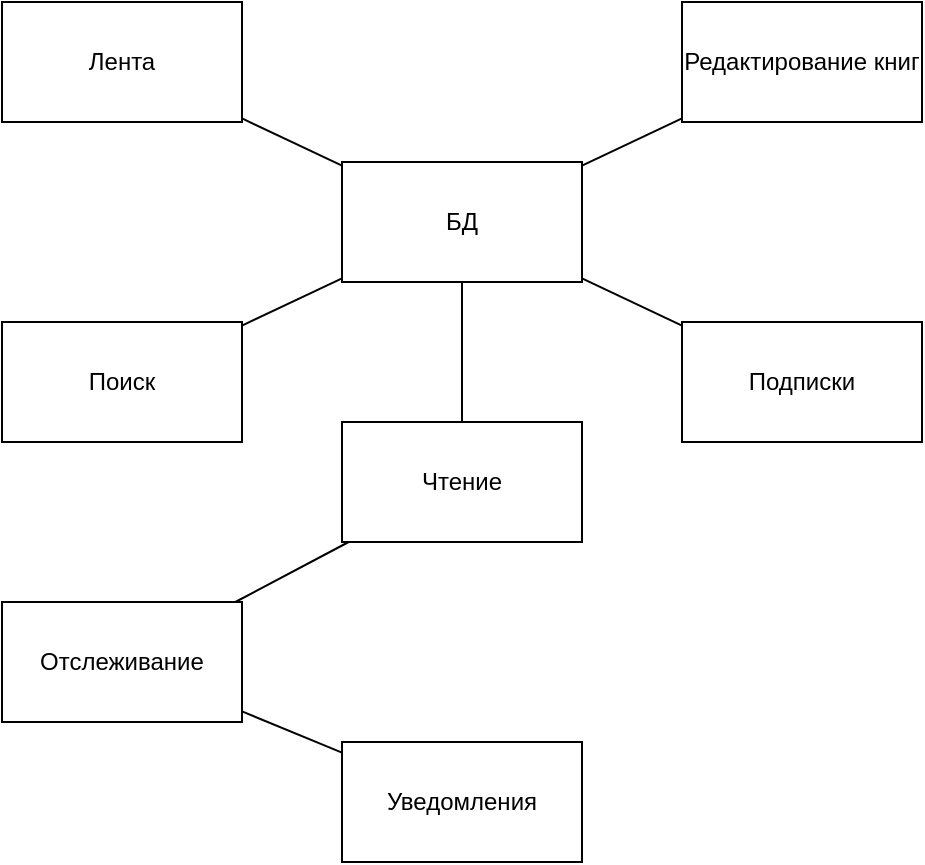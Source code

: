 <mxfile version="24.6.2" type="device" pages="2">
  <diagram name="ОП" id="k_3PFEJi5rezTOD7qqOY">
    <mxGraphModel dx="1434" dy="786" grid="1" gridSize="10" guides="1" tooltips="1" connect="1" arrows="1" fold="1" page="1" pageScale="1" pageWidth="827" pageHeight="1169" math="0" shadow="0">
      <root>
        <mxCell id="0" />
        <mxCell id="1" parent="0" />
        <mxCell id="AKO8N2eYAteGAJjuSYq5-1" value="Редактирование книг" style="rounded=0;whiteSpace=wrap;html=1;" vertex="1" parent="1">
          <mxGeometry x="530" y="190" width="120" height="60" as="geometry" />
        </mxCell>
        <mxCell id="AKO8N2eYAteGAJjuSYq5-2" value="Чтение" style="rounded=0;whiteSpace=wrap;html=1;" vertex="1" parent="1">
          <mxGeometry x="360" y="400" width="120" height="60" as="geometry" />
        </mxCell>
        <mxCell id="AKO8N2eYAteGAJjuSYq5-3" value="Отслеживание" style="rounded=0;whiteSpace=wrap;html=1;" vertex="1" parent="1">
          <mxGeometry x="190" y="490" width="120" height="60" as="geometry" />
        </mxCell>
        <mxCell id="AKO8N2eYAteGAJjuSYq5-4" value="Подписки" style="rounded=0;whiteSpace=wrap;html=1;" vertex="1" parent="1">
          <mxGeometry x="530" y="350" width="120" height="60" as="geometry" />
        </mxCell>
        <mxCell id="AKO8N2eYAteGAJjuSYq5-5" value="Уведомления" style="rounded=0;whiteSpace=wrap;html=1;" vertex="1" parent="1">
          <mxGeometry x="360" y="560" width="120" height="60" as="geometry" />
        </mxCell>
        <mxCell id="AKO8N2eYAteGAJjuSYq5-6" value="Лента" style="rounded=0;whiteSpace=wrap;html=1;" vertex="1" parent="1">
          <mxGeometry x="190" y="190" width="120" height="60" as="geometry" />
        </mxCell>
        <mxCell id="AKO8N2eYAteGAJjuSYq5-7" value="БД" style="rounded=0;whiteSpace=wrap;html=1;" vertex="1" parent="1">
          <mxGeometry x="360" y="270" width="120" height="60" as="geometry" />
        </mxCell>
        <mxCell id="AKO8N2eYAteGAJjuSYq5-8" value="" style="html=1;rounded=0;endArrow=none;endFill=0;" edge="1" parent="1" source="AKO8N2eYAteGAJjuSYq5-6" target="AKO8N2eYAteGAJjuSYq5-7">
          <mxGeometry width="100" relative="1" as="geometry">
            <mxPoint x="360" y="400" as="sourcePoint" />
            <mxPoint x="460" y="400" as="targetPoint" />
          </mxGeometry>
        </mxCell>
        <mxCell id="AKO8N2eYAteGAJjuSYq5-9" value="" style="html=1;rounded=0;endArrow=none;endFill=0;" edge="1" parent="1" source="AKO8N2eYAteGAJjuSYq5-1" target="AKO8N2eYAteGAJjuSYq5-7">
          <mxGeometry width="100" relative="1" as="geometry">
            <mxPoint x="314" y="260" as="sourcePoint" />
            <mxPoint x="386" y="310" as="targetPoint" />
          </mxGeometry>
        </mxCell>
        <mxCell id="AKO8N2eYAteGAJjuSYq5-10" value="" style="html=1;rounded=0;endArrow=none;endFill=0;" edge="1" parent="1" source="AKO8N2eYAteGAJjuSYq5-2" target="AKO8N2eYAteGAJjuSYq5-7">
          <mxGeometry width="100" relative="1" as="geometry">
            <mxPoint x="324" y="270" as="sourcePoint" />
            <mxPoint x="396" y="320" as="targetPoint" />
          </mxGeometry>
        </mxCell>
        <mxCell id="AKO8N2eYAteGAJjuSYq5-14" value="" style="html=1;rounded=0;endArrow=none;endFill=0;" edge="1" parent="1" source="AKO8N2eYAteGAJjuSYq5-3" target="AKO8N2eYAteGAJjuSYq5-5">
          <mxGeometry width="100" relative="1" as="geometry">
            <mxPoint x="306" y="260" as="sourcePoint" />
            <mxPoint x="384" y="310" as="targetPoint" />
          </mxGeometry>
        </mxCell>
        <mxCell id="AKO8N2eYAteGAJjuSYq5-15" value="" style="html=1;rounded=0;endArrow=none;endFill=0;" edge="1" parent="1" source="AKO8N2eYAteGAJjuSYq5-7" target="AKO8N2eYAteGAJjuSYq5-4">
          <mxGeometry width="100" relative="1" as="geometry">
            <mxPoint x="590" y="360" as="sourcePoint" />
            <mxPoint x="394" y="320" as="targetPoint" />
          </mxGeometry>
        </mxCell>
        <mxCell id="AKO8N2eYAteGAJjuSYq5-16" value="" style="endArrow=none;html=1;rounded=0;" edge="1" parent="1" source="AKO8N2eYAteGAJjuSYq5-2" target="AKO8N2eYAteGAJjuSYq5-3">
          <mxGeometry width="50" height="50" relative="1" as="geometry">
            <mxPoint x="390" y="430" as="sourcePoint" />
            <mxPoint x="440" y="380" as="targetPoint" />
          </mxGeometry>
        </mxCell>
        <mxCell id="AKO8N2eYAteGAJjuSYq5-18" value="Поиск" style="rounded=0;whiteSpace=wrap;html=1;" vertex="1" parent="1">
          <mxGeometry x="190" y="350" width="120" height="60" as="geometry" />
        </mxCell>
        <mxCell id="AKO8N2eYAteGAJjuSYq5-19" value="" style="html=1;rounded=0;endArrow=none;endFill=0;" edge="1" parent="1" source="AKO8N2eYAteGAJjuSYq5-18" target="AKO8N2eYAteGAJjuSYq5-7">
          <mxGeometry width="100" relative="1" as="geometry">
            <mxPoint x="306" y="260" as="sourcePoint" />
            <mxPoint x="384" y="310" as="targetPoint" />
          </mxGeometry>
        </mxCell>
      </root>
    </mxGraphModel>
  </diagram>
  <diagram id="hB08fWeSidWFTiTQDvY-" name="БД">
    <mxGraphModel dx="1434" dy="786" grid="1" gridSize="10" guides="1" tooltips="1" connect="1" arrows="1" fold="1" page="1" pageScale="1" pageWidth="827" pageHeight="1169" math="0" shadow="0">
      <root>
        <mxCell id="0" />
        <mxCell id="1" parent="0" />
        <mxCell id="WigF1pnYl5QoXQmtR5k0-2" value="books" style="shape=table;startSize=30;container=1;collapsible=0;childLayout=tableLayout;fixedRows=1;rowLines=0;fontStyle=0;strokeColor=default;fontSize=16;" vertex="1" parent="1">
          <mxGeometry x="90" y="480" width="180" height="270" as="geometry" />
        </mxCell>
        <mxCell id="WigF1pnYl5QoXQmtR5k0-3" value="" style="shape=tableRow;horizontal=0;startSize=0;swimlaneHead=0;swimlaneBody=0;top=0;left=0;bottom=0;right=0;collapsible=0;dropTarget=0;fillColor=none;points=[[0,0.5],[1,0.5]];portConstraint=eastwest;strokeColor=inherit;fontSize=16;" vertex="1" parent="WigF1pnYl5QoXQmtR5k0-2">
          <mxGeometry y="30" width="180" height="30" as="geometry" />
        </mxCell>
        <mxCell id="WigF1pnYl5QoXQmtR5k0-4" value="PK" style="shape=partialRectangle;html=1;whiteSpace=wrap;connectable=0;fillColor=none;top=0;left=0;bottom=0;right=0;overflow=hidden;pointerEvents=1;strokeColor=inherit;fontSize=16;" vertex="1" parent="WigF1pnYl5QoXQmtR5k0-3">
          <mxGeometry width="40" height="30" as="geometry">
            <mxRectangle width="40" height="30" as="alternateBounds" />
          </mxGeometry>
        </mxCell>
        <mxCell id="WigF1pnYl5QoXQmtR5k0-5" value="id" style="shape=partialRectangle;html=1;whiteSpace=wrap;connectable=0;fillColor=none;top=0;left=0;bottom=0;right=0;align=left;spacingLeft=6;overflow=hidden;strokeColor=inherit;fontSize=16;" vertex="1" parent="WigF1pnYl5QoXQmtR5k0-3">
          <mxGeometry x="40" width="140" height="30" as="geometry">
            <mxRectangle width="140" height="30" as="alternateBounds" />
          </mxGeometry>
        </mxCell>
        <mxCell id="WigF1pnYl5QoXQmtR5k0-6" value="" style="shape=tableRow;horizontal=0;startSize=0;swimlaneHead=0;swimlaneBody=0;top=0;left=0;bottom=0;right=0;collapsible=0;dropTarget=0;fillColor=none;points=[[0,0.5],[1,0.5]];portConstraint=eastwest;strokeColor=inherit;fontSize=16;" vertex="1" parent="WigF1pnYl5QoXQmtR5k0-2">
          <mxGeometry y="60" width="180" height="30" as="geometry" />
        </mxCell>
        <mxCell id="WigF1pnYl5QoXQmtR5k0-7" value="" style="shape=partialRectangle;html=1;whiteSpace=wrap;connectable=0;fillColor=none;top=0;left=0;bottom=0;right=0;overflow=hidden;strokeColor=inherit;fontSize=16;" vertex="1" parent="WigF1pnYl5QoXQmtR5k0-6">
          <mxGeometry width="40" height="30" as="geometry">
            <mxRectangle width="40" height="30" as="alternateBounds" />
          </mxGeometry>
        </mxCell>
        <mxCell id="WigF1pnYl5QoXQmtR5k0-8" value="desk" style="shape=partialRectangle;html=1;whiteSpace=wrap;connectable=0;fillColor=none;top=0;left=0;bottom=0;right=0;align=left;spacingLeft=6;overflow=hidden;strokeColor=inherit;fontSize=16;" vertex="1" parent="WigF1pnYl5QoXQmtR5k0-6">
          <mxGeometry x="40" width="140" height="30" as="geometry">
            <mxRectangle width="140" height="30" as="alternateBounds" />
          </mxGeometry>
        </mxCell>
        <mxCell id="WigF1pnYl5QoXQmtR5k0-12" value="" style="shape=tableRow;horizontal=0;startSize=0;swimlaneHead=0;swimlaneBody=0;top=0;left=0;bottom=0;right=0;collapsible=0;dropTarget=0;fillColor=none;points=[[0,0.5],[1,0.5]];portConstraint=eastwest;strokeColor=inherit;fontSize=16;" vertex="1" parent="WigF1pnYl5QoXQmtR5k0-2">
          <mxGeometry y="90" width="180" height="30" as="geometry" />
        </mxCell>
        <mxCell id="WigF1pnYl5QoXQmtR5k0-13" value="" style="shape=partialRectangle;html=1;whiteSpace=wrap;connectable=0;fillColor=none;top=0;left=0;bottom=0;right=0;overflow=hidden;strokeColor=inherit;fontSize=16;" vertex="1" parent="WigF1pnYl5QoXQmtR5k0-12">
          <mxGeometry width="40" height="30" as="geometry">
            <mxRectangle width="40" height="30" as="alternateBounds" />
          </mxGeometry>
        </mxCell>
        <mxCell id="WigF1pnYl5QoXQmtR5k0-14" value="text_link" style="shape=partialRectangle;html=1;whiteSpace=wrap;connectable=0;fillColor=none;top=0;left=0;bottom=0;right=0;align=left;spacingLeft=6;overflow=hidden;strokeColor=inherit;fontSize=16;" vertex="1" parent="WigF1pnYl5QoXQmtR5k0-12">
          <mxGeometry x="40" width="140" height="30" as="geometry">
            <mxRectangle width="140" height="30" as="alternateBounds" />
          </mxGeometry>
        </mxCell>
        <mxCell id="WigF1pnYl5QoXQmtR5k0-15" value="" style="shape=tableRow;horizontal=0;startSize=0;swimlaneHead=0;swimlaneBody=0;top=0;left=0;bottom=0;right=0;collapsible=0;dropTarget=0;fillColor=none;points=[[0,0.5],[1,0.5]];portConstraint=eastwest;strokeColor=inherit;fontSize=16;" vertex="1" parent="WigF1pnYl5QoXQmtR5k0-2">
          <mxGeometry y="120" width="180" height="30" as="geometry" />
        </mxCell>
        <mxCell id="WigF1pnYl5QoXQmtR5k0-16" value="" style="shape=partialRectangle;html=1;whiteSpace=wrap;connectable=0;fillColor=none;top=0;left=0;bottom=0;right=0;overflow=hidden;strokeColor=inherit;fontSize=16;" vertex="1" parent="WigF1pnYl5QoXQmtR5k0-15">
          <mxGeometry width="40" height="30" as="geometry">
            <mxRectangle width="40" height="30" as="alternateBounds" />
          </mxGeometry>
        </mxCell>
        <mxCell id="WigF1pnYl5QoXQmtR5k0-17" value="name" style="shape=partialRectangle;html=1;whiteSpace=wrap;connectable=0;fillColor=none;top=0;left=0;bottom=0;right=0;align=left;spacingLeft=6;overflow=hidden;strokeColor=inherit;fontSize=16;" vertex="1" parent="WigF1pnYl5QoXQmtR5k0-15">
          <mxGeometry x="40" width="140" height="30" as="geometry">
            <mxRectangle width="140" height="30" as="alternateBounds" />
          </mxGeometry>
        </mxCell>
        <mxCell id="WigF1pnYl5QoXQmtR5k0-18" value="" style="shape=tableRow;horizontal=0;startSize=0;swimlaneHead=0;swimlaneBody=0;top=0;left=0;bottom=0;right=0;collapsible=0;dropTarget=0;fillColor=none;points=[[0,0.5],[1,0.5]];portConstraint=eastwest;strokeColor=inherit;fontSize=16;" vertex="1" parent="WigF1pnYl5QoXQmtR5k0-2">
          <mxGeometry y="150" width="180" height="30" as="geometry" />
        </mxCell>
        <mxCell id="WigF1pnYl5QoXQmtR5k0-19" value="FK" style="shape=partialRectangle;html=1;whiteSpace=wrap;connectable=0;fillColor=none;top=0;left=0;bottom=0;right=0;overflow=hidden;strokeColor=inherit;fontSize=16;" vertex="1" parent="WigF1pnYl5QoXQmtR5k0-18">
          <mxGeometry width="40" height="30" as="geometry">
            <mxRectangle width="40" height="30" as="alternateBounds" />
          </mxGeometry>
        </mxCell>
        <mxCell id="WigF1pnYl5QoXQmtR5k0-20" value="author" style="shape=partialRectangle;html=1;whiteSpace=wrap;connectable=0;fillColor=none;top=0;left=0;bottom=0;right=0;align=left;spacingLeft=6;overflow=hidden;strokeColor=inherit;fontSize=16;" vertex="1" parent="WigF1pnYl5QoXQmtR5k0-18">
          <mxGeometry x="40" width="140" height="30" as="geometry">
            <mxRectangle width="140" height="30" as="alternateBounds" />
          </mxGeometry>
        </mxCell>
        <mxCell id="Xs0ND3stzVQR95Vx_6LW-1" value="" style="shape=tableRow;horizontal=0;startSize=0;swimlaneHead=0;swimlaneBody=0;top=0;left=0;bottom=0;right=0;collapsible=0;dropTarget=0;fillColor=none;points=[[0,0.5],[1,0.5]];portConstraint=eastwest;strokeColor=inherit;fontSize=16;" vertex="1" parent="WigF1pnYl5QoXQmtR5k0-2">
          <mxGeometry y="180" width="180" height="30" as="geometry" />
        </mxCell>
        <mxCell id="Xs0ND3stzVQR95Vx_6LW-2" value="FK" style="shape=partialRectangle;html=1;whiteSpace=wrap;connectable=0;fillColor=none;top=0;left=0;bottom=0;right=0;overflow=hidden;strokeColor=inherit;fontSize=16;" vertex="1" parent="Xs0ND3stzVQR95Vx_6LW-1">
          <mxGeometry width="40" height="30" as="geometry">
            <mxRectangle width="40" height="30" as="alternateBounds" />
          </mxGeometry>
        </mxCell>
        <mxCell id="Xs0ND3stzVQR95Vx_6LW-3" value="sub_id" style="shape=partialRectangle;html=1;whiteSpace=wrap;connectable=0;fillColor=none;top=0;left=0;bottom=0;right=0;align=left;spacingLeft=6;overflow=hidden;strokeColor=inherit;fontSize=16;" vertex="1" parent="Xs0ND3stzVQR95Vx_6LW-1">
          <mxGeometry x="40" width="140" height="30" as="geometry">
            <mxRectangle width="140" height="30" as="alternateBounds" />
          </mxGeometry>
        </mxCell>
        <mxCell id="Xs0ND3stzVQR95Vx_6LW-4" value="" style="shape=tableRow;horizontal=0;startSize=0;swimlaneHead=0;swimlaneBody=0;top=0;left=0;bottom=0;right=0;collapsible=0;dropTarget=0;fillColor=none;points=[[0,0.5],[1,0.5]];portConstraint=eastwest;strokeColor=inherit;fontSize=16;" vertex="1" parent="WigF1pnYl5QoXQmtR5k0-2">
          <mxGeometry y="210" width="180" height="30" as="geometry" />
        </mxCell>
        <mxCell id="Xs0ND3stzVQR95Vx_6LW-5" value="FK" style="shape=partialRectangle;html=1;whiteSpace=wrap;connectable=0;fillColor=none;top=0;left=0;bottom=0;right=0;overflow=hidden;strokeColor=inherit;fontSize=16;" vertex="1" parent="Xs0ND3stzVQR95Vx_6LW-4">
          <mxGeometry width="40" height="30" as="geometry">
            <mxRectangle width="40" height="30" as="alternateBounds" />
          </mxGeometry>
        </mxCell>
        <mxCell id="Xs0ND3stzVQR95Vx_6LW-6" value="review_id" style="shape=partialRectangle;html=1;whiteSpace=wrap;connectable=0;fillColor=none;top=0;left=0;bottom=0;right=0;align=left;spacingLeft=6;overflow=hidden;strokeColor=inherit;fontSize=16;" vertex="1" parent="Xs0ND3stzVQR95Vx_6LW-4">
          <mxGeometry x="40" width="140" height="30" as="geometry">
            <mxRectangle width="140" height="30" as="alternateBounds" />
          </mxGeometry>
        </mxCell>
        <mxCell id="Xs0ND3stzVQR95Vx_6LW-10" value="" style="shape=tableRow;horizontal=0;startSize=0;swimlaneHead=0;swimlaneBody=0;top=0;left=0;bottom=0;right=0;collapsible=0;dropTarget=0;fillColor=none;points=[[0,0.5],[1,0.5]];portConstraint=eastwest;strokeColor=inherit;fontSize=16;" vertex="1" parent="WigF1pnYl5QoXQmtR5k0-2">
          <mxGeometry y="240" width="180" height="30" as="geometry" />
        </mxCell>
        <mxCell id="Xs0ND3stzVQR95Vx_6LW-11" value="FK" style="shape=partialRectangle;html=1;whiteSpace=wrap;connectable=0;fillColor=none;top=0;left=0;bottom=0;right=0;overflow=hidden;strokeColor=inherit;fontSize=16;" vertex="1" parent="Xs0ND3stzVQR95Vx_6LW-10">
          <mxGeometry width="40" height="30" as="geometry">
            <mxRectangle width="40" height="30" as="alternateBounds" />
          </mxGeometry>
        </mxCell>
        <mxCell id="Xs0ND3stzVQR95Vx_6LW-12" value="tag_id" style="shape=partialRectangle;html=1;whiteSpace=wrap;connectable=0;fillColor=none;top=0;left=0;bottom=0;right=0;align=left;spacingLeft=6;overflow=hidden;strokeColor=inherit;fontSize=16;" vertex="1" parent="Xs0ND3stzVQR95Vx_6LW-10">
          <mxGeometry x="40" width="140" height="30" as="geometry">
            <mxRectangle width="140" height="30" as="alternateBounds" />
          </mxGeometry>
        </mxCell>
        <mxCell id="Xs0ND3stzVQR95Vx_6LW-17" value="sub" style="shape=table;startSize=30;container=1;collapsible=0;childLayout=tableLayout;fixedRows=1;rowLines=0;fontStyle=0;strokeColor=default;fontSize=16;" vertex="1" parent="1">
          <mxGeometry x="350" y="480" width="180" height="150" as="geometry" />
        </mxCell>
        <mxCell id="Xs0ND3stzVQR95Vx_6LW-18" value="" style="shape=tableRow;horizontal=0;startSize=0;swimlaneHead=0;swimlaneBody=0;top=0;left=0;bottom=0;right=0;collapsible=0;dropTarget=0;fillColor=none;points=[[0,0.5],[1,0.5]];portConstraint=eastwest;strokeColor=inherit;fontSize=16;" vertex="1" parent="Xs0ND3stzVQR95Vx_6LW-17">
          <mxGeometry y="30" width="180" height="30" as="geometry" />
        </mxCell>
        <mxCell id="Xs0ND3stzVQR95Vx_6LW-19" value="PK" style="shape=partialRectangle;html=1;whiteSpace=wrap;connectable=0;fillColor=none;top=0;left=0;bottom=0;right=0;overflow=hidden;pointerEvents=1;strokeColor=inherit;fontSize=16;" vertex="1" parent="Xs0ND3stzVQR95Vx_6LW-18">
          <mxGeometry width="40" height="30" as="geometry">
            <mxRectangle width="40" height="30" as="alternateBounds" />
          </mxGeometry>
        </mxCell>
        <mxCell id="Xs0ND3stzVQR95Vx_6LW-20" value="id" style="shape=partialRectangle;html=1;whiteSpace=wrap;connectable=0;fillColor=none;top=0;left=0;bottom=0;right=0;align=left;spacingLeft=6;overflow=hidden;strokeColor=inherit;fontSize=16;" vertex="1" parent="Xs0ND3stzVQR95Vx_6LW-18">
          <mxGeometry x="40" width="140" height="30" as="geometry">
            <mxRectangle width="140" height="30" as="alternateBounds" />
          </mxGeometry>
        </mxCell>
        <mxCell id="Xs0ND3stzVQR95Vx_6LW-24" value="" style="shape=tableRow;horizontal=0;startSize=0;swimlaneHead=0;swimlaneBody=0;top=0;left=0;bottom=0;right=0;collapsible=0;dropTarget=0;fillColor=none;points=[[0,0.5],[1,0.5]];portConstraint=eastwest;strokeColor=inherit;fontSize=16;" vertex="1" parent="Xs0ND3stzVQR95Vx_6LW-17">
          <mxGeometry y="60" width="180" height="30" as="geometry" />
        </mxCell>
        <mxCell id="Xs0ND3stzVQR95Vx_6LW-25" value="" style="shape=partialRectangle;html=1;whiteSpace=wrap;connectable=0;fillColor=none;top=0;left=0;bottom=0;right=0;overflow=hidden;strokeColor=inherit;fontSize=16;" vertex="1" parent="Xs0ND3stzVQR95Vx_6LW-24">
          <mxGeometry width="40" height="30" as="geometry">
            <mxRectangle width="40" height="30" as="alternateBounds" />
          </mxGeometry>
        </mxCell>
        <mxCell id="Xs0ND3stzVQR95Vx_6LW-26" value="classic" style="shape=partialRectangle;html=1;whiteSpace=wrap;connectable=0;fillColor=none;top=0;left=0;bottom=0;right=0;align=left;spacingLeft=6;overflow=hidden;strokeColor=inherit;fontSize=16;" vertex="1" parent="Xs0ND3stzVQR95Vx_6LW-24">
          <mxGeometry x="40" width="140" height="30" as="geometry">
            <mxRectangle width="140" height="30" as="alternateBounds" />
          </mxGeometry>
        </mxCell>
        <mxCell id="Xs0ND3stzVQR95Vx_6LW-27" value="" style="shape=tableRow;horizontal=0;startSize=0;swimlaneHead=0;swimlaneBody=0;top=0;left=0;bottom=0;right=0;collapsible=0;dropTarget=0;fillColor=none;points=[[0,0.5],[1,0.5]];portConstraint=eastwest;strokeColor=inherit;fontSize=16;" vertex="1" parent="Xs0ND3stzVQR95Vx_6LW-17">
          <mxGeometry y="90" width="180" height="30" as="geometry" />
        </mxCell>
        <mxCell id="Xs0ND3stzVQR95Vx_6LW-28" value="" style="shape=partialRectangle;html=1;whiteSpace=wrap;connectable=0;fillColor=none;top=0;left=0;bottom=0;right=0;overflow=hidden;strokeColor=inherit;fontSize=16;" vertex="1" parent="Xs0ND3stzVQR95Vx_6LW-27">
          <mxGeometry width="40" height="30" as="geometry">
            <mxRectangle width="40" height="30" as="alternateBounds" />
          </mxGeometry>
        </mxCell>
        <mxCell id="Xs0ND3stzVQR95Vx_6LW-29" value="premium" style="shape=partialRectangle;html=1;whiteSpace=wrap;connectable=0;fillColor=none;top=0;left=0;bottom=0;right=0;align=left;spacingLeft=6;overflow=hidden;strokeColor=inherit;fontSize=16;" vertex="1" parent="Xs0ND3stzVQR95Vx_6LW-27">
          <mxGeometry x="40" width="140" height="30" as="geometry">
            <mxRectangle width="140" height="30" as="alternateBounds" />
          </mxGeometry>
        </mxCell>
        <mxCell id="Xs0ND3stzVQR95Vx_6LW-30" value="" style="shape=tableRow;horizontal=0;startSize=0;swimlaneHead=0;swimlaneBody=0;top=0;left=0;bottom=0;right=0;collapsible=0;dropTarget=0;fillColor=none;points=[[0,0.5],[1,0.5]];portConstraint=eastwest;strokeColor=inherit;fontSize=16;" vertex="1" parent="Xs0ND3stzVQR95Vx_6LW-17">
          <mxGeometry y="120" width="180" height="30" as="geometry" />
        </mxCell>
        <mxCell id="Xs0ND3stzVQR95Vx_6LW-31" value="" style="shape=partialRectangle;html=1;whiteSpace=wrap;connectable=0;fillColor=none;top=0;left=0;bottom=0;right=0;overflow=hidden;strokeColor=inherit;fontSize=16;" vertex="1" parent="Xs0ND3stzVQR95Vx_6LW-30">
          <mxGeometry width="40" height="30" as="geometry">
            <mxRectangle width="40" height="30" as="alternateBounds" />
          </mxGeometry>
        </mxCell>
        <mxCell id="Xs0ND3stzVQR95Vx_6LW-32" value="student" style="shape=partialRectangle;html=1;whiteSpace=wrap;connectable=0;fillColor=none;top=0;left=0;bottom=0;right=0;align=left;spacingLeft=6;overflow=hidden;strokeColor=inherit;fontSize=16;" vertex="1" parent="Xs0ND3stzVQR95Vx_6LW-30">
          <mxGeometry x="40" width="140" height="30" as="geometry">
            <mxRectangle width="140" height="30" as="alternateBounds" />
          </mxGeometry>
        </mxCell>
        <mxCell id="Xs0ND3stzVQR95Vx_6LW-33" style="edgeStyle=orthogonalEdgeStyle;rounded=0;orthogonalLoop=1;jettySize=auto;html=1;" edge="1" parent="1" source="Xs0ND3stzVQR95Vx_6LW-18" target="Xs0ND3stzVQR95Vx_6LW-1">
          <mxGeometry relative="1" as="geometry" />
        </mxCell>
        <mxCell id="Zwy8b29LoxjuNPv7_Idr-1" value="author" style="shape=table;startSize=30;container=1;collapsible=0;childLayout=tableLayout;fixedRows=1;rowLines=0;fontStyle=0;strokeColor=default;fontSize=16;" vertex="1" parent="1">
          <mxGeometry x="320" y="280" width="180" height="180" as="geometry" />
        </mxCell>
        <mxCell id="Zwy8b29LoxjuNPv7_Idr-2" value="" style="shape=tableRow;horizontal=0;startSize=0;swimlaneHead=0;swimlaneBody=0;top=0;left=0;bottom=0;right=0;collapsible=0;dropTarget=0;fillColor=none;points=[[0,0.5],[1,0.5]];portConstraint=eastwest;strokeColor=inherit;fontSize=16;" vertex="1" parent="Zwy8b29LoxjuNPv7_Idr-1">
          <mxGeometry y="30" width="180" height="30" as="geometry" />
        </mxCell>
        <mxCell id="Zwy8b29LoxjuNPv7_Idr-3" value="PK" style="shape=partialRectangle;html=1;whiteSpace=wrap;connectable=0;fillColor=none;top=0;left=0;bottom=0;right=0;overflow=hidden;pointerEvents=1;strokeColor=inherit;fontSize=16;" vertex="1" parent="Zwy8b29LoxjuNPv7_Idr-2">
          <mxGeometry width="40" height="30" as="geometry">
            <mxRectangle width="40" height="30" as="alternateBounds" />
          </mxGeometry>
        </mxCell>
        <mxCell id="Zwy8b29LoxjuNPv7_Idr-4" value="id" style="shape=partialRectangle;html=1;whiteSpace=wrap;connectable=0;fillColor=none;top=0;left=0;bottom=0;right=0;align=left;spacingLeft=6;overflow=hidden;strokeColor=inherit;fontSize=16;" vertex="1" parent="Zwy8b29LoxjuNPv7_Idr-2">
          <mxGeometry x="40" width="140" height="30" as="geometry">
            <mxRectangle width="140" height="30" as="alternateBounds" />
          </mxGeometry>
        </mxCell>
        <mxCell id="Zwy8b29LoxjuNPv7_Idr-5" value="" style="shape=tableRow;horizontal=0;startSize=0;swimlaneHead=0;swimlaneBody=0;top=0;left=0;bottom=0;right=0;collapsible=0;dropTarget=0;fillColor=none;points=[[0,0.5],[1,0.5]];portConstraint=eastwest;strokeColor=inherit;fontSize=16;" vertex="1" parent="Zwy8b29LoxjuNPv7_Idr-1">
          <mxGeometry y="60" width="180" height="30" as="geometry" />
        </mxCell>
        <mxCell id="Zwy8b29LoxjuNPv7_Idr-6" value="" style="shape=partialRectangle;html=1;whiteSpace=wrap;connectable=0;fillColor=none;top=0;left=0;bottom=0;right=0;overflow=hidden;strokeColor=inherit;fontSize=16;" vertex="1" parent="Zwy8b29LoxjuNPv7_Idr-5">
          <mxGeometry width="40" height="30" as="geometry">
            <mxRectangle width="40" height="30" as="alternateBounds" />
          </mxGeometry>
        </mxCell>
        <mxCell id="Zwy8b29LoxjuNPv7_Idr-7" value="username" style="shape=partialRectangle;html=1;whiteSpace=wrap;connectable=0;fillColor=none;top=0;left=0;bottom=0;right=0;align=left;spacingLeft=6;overflow=hidden;strokeColor=inherit;fontSize=16;" vertex="1" parent="Zwy8b29LoxjuNPv7_Idr-5">
          <mxGeometry x="40" width="140" height="30" as="geometry">
            <mxRectangle width="140" height="30" as="alternateBounds" />
          </mxGeometry>
        </mxCell>
        <mxCell id="Zwy8b29LoxjuNPv7_Idr-8" value="" style="shape=tableRow;horizontal=0;startSize=0;swimlaneHead=0;swimlaneBody=0;top=0;left=0;bottom=0;right=0;collapsible=0;dropTarget=0;fillColor=none;points=[[0,0.5],[1,0.5]];portConstraint=eastwest;strokeColor=inherit;fontSize=16;" vertex="1" parent="Zwy8b29LoxjuNPv7_Idr-1">
          <mxGeometry y="90" width="180" height="30" as="geometry" />
        </mxCell>
        <mxCell id="Zwy8b29LoxjuNPv7_Idr-9" value="" style="shape=partialRectangle;html=1;whiteSpace=wrap;connectable=0;fillColor=none;top=0;left=0;bottom=0;right=0;overflow=hidden;strokeColor=inherit;fontSize=16;" vertex="1" parent="Zwy8b29LoxjuNPv7_Idr-8">
          <mxGeometry width="40" height="30" as="geometry">
            <mxRectangle width="40" height="30" as="alternateBounds" />
          </mxGeometry>
        </mxCell>
        <mxCell id="Zwy8b29LoxjuNPv7_Idr-10" value="password" style="shape=partialRectangle;html=1;whiteSpace=wrap;connectable=0;fillColor=none;top=0;left=0;bottom=0;right=0;align=left;spacingLeft=6;overflow=hidden;strokeColor=inherit;fontSize=16;" vertex="1" parent="Zwy8b29LoxjuNPv7_Idr-8">
          <mxGeometry x="40" width="140" height="30" as="geometry">
            <mxRectangle width="140" height="30" as="alternateBounds" />
          </mxGeometry>
        </mxCell>
        <mxCell id="Zwy8b29LoxjuNPv7_Idr-17" value="" style="shape=tableRow;horizontal=0;startSize=0;swimlaneHead=0;swimlaneBody=0;top=0;left=0;bottom=0;right=0;collapsible=0;dropTarget=0;fillColor=none;points=[[0,0.5],[1,0.5]];portConstraint=eastwest;strokeColor=inherit;fontSize=16;" vertex="1" parent="Zwy8b29LoxjuNPv7_Idr-1">
          <mxGeometry y="120" width="180" height="30" as="geometry" />
        </mxCell>
        <mxCell id="Zwy8b29LoxjuNPv7_Idr-18" value="" style="shape=partialRectangle;html=1;whiteSpace=wrap;connectable=0;fillColor=none;top=0;left=0;bottom=0;right=0;overflow=hidden;strokeColor=inherit;fontSize=16;" vertex="1" parent="Zwy8b29LoxjuNPv7_Idr-17">
          <mxGeometry width="40" height="30" as="geometry">
            <mxRectangle width="40" height="30" as="alternateBounds" />
          </mxGeometry>
        </mxCell>
        <mxCell id="Zwy8b29LoxjuNPv7_Idr-19" value="email" style="shape=partialRectangle;html=1;whiteSpace=wrap;connectable=0;fillColor=none;top=0;left=0;bottom=0;right=0;align=left;spacingLeft=6;overflow=hidden;strokeColor=inherit;fontSize=16;" vertex="1" parent="Zwy8b29LoxjuNPv7_Idr-17">
          <mxGeometry x="40" width="140" height="30" as="geometry">
            <mxRectangle width="140" height="30" as="alternateBounds" />
          </mxGeometry>
        </mxCell>
        <mxCell id="Zwy8b29LoxjuNPv7_Idr-20" value="" style="shape=tableRow;horizontal=0;startSize=0;swimlaneHead=0;swimlaneBody=0;top=0;left=0;bottom=0;right=0;collapsible=0;dropTarget=0;fillColor=none;points=[[0,0.5],[1,0.5]];portConstraint=eastwest;strokeColor=inherit;fontSize=16;" vertex="1" parent="Zwy8b29LoxjuNPv7_Idr-1">
          <mxGeometry y="150" width="180" height="30" as="geometry" />
        </mxCell>
        <mxCell id="Zwy8b29LoxjuNPv7_Idr-21" value="" style="shape=partialRectangle;html=1;whiteSpace=wrap;connectable=0;fillColor=none;top=0;left=0;bottom=0;right=0;overflow=hidden;strokeColor=inherit;fontSize=16;" vertex="1" parent="Zwy8b29LoxjuNPv7_Idr-20">
          <mxGeometry width="40" height="30" as="geometry">
            <mxRectangle width="40" height="30" as="alternateBounds" />
          </mxGeometry>
        </mxCell>
        <mxCell id="Zwy8b29LoxjuNPv7_Idr-22" value="bio" style="shape=partialRectangle;html=1;whiteSpace=wrap;connectable=0;fillColor=none;top=0;left=0;bottom=0;right=0;align=left;spacingLeft=6;overflow=hidden;strokeColor=inherit;fontSize=16;" vertex="1" parent="Zwy8b29LoxjuNPv7_Idr-20">
          <mxGeometry x="40" width="140" height="30" as="geometry">
            <mxRectangle width="140" height="30" as="alternateBounds" />
          </mxGeometry>
        </mxCell>
        <mxCell id="Zwy8b29LoxjuNPv7_Idr-29" style="edgeStyle=orthogonalEdgeStyle;rounded=0;orthogonalLoop=1;jettySize=auto;html=1;" edge="1" parent="1" source="Zwy8b29LoxjuNPv7_Idr-2" target="WigF1pnYl5QoXQmtR5k0-18">
          <mxGeometry relative="1" as="geometry" />
        </mxCell>
        <mxCell id="Zwy8b29LoxjuNPv7_Idr-30" value="user" style="shape=table;startSize=30;container=1;collapsible=0;childLayout=tableLayout;fixedRows=1;rowLines=0;fontStyle=0;strokeColor=default;fontSize=16;" vertex="1" parent="1">
          <mxGeometry x="610" y="530" width="180" height="180" as="geometry" />
        </mxCell>
        <mxCell id="Zwy8b29LoxjuNPv7_Idr-31" value="" style="shape=tableRow;horizontal=0;startSize=0;swimlaneHead=0;swimlaneBody=0;top=0;left=0;bottom=0;right=0;collapsible=0;dropTarget=0;fillColor=none;points=[[0,0.5],[1,0.5]];portConstraint=eastwest;strokeColor=inherit;fontSize=16;" vertex="1" parent="Zwy8b29LoxjuNPv7_Idr-30">
          <mxGeometry y="30" width="180" height="30" as="geometry" />
        </mxCell>
        <mxCell id="Zwy8b29LoxjuNPv7_Idr-32" value="PK" style="shape=partialRectangle;html=1;whiteSpace=wrap;connectable=0;fillColor=none;top=0;left=0;bottom=0;right=0;overflow=hidden;pointerEvents=1;strokeColor=inherit;fontSize=16;" vertex="1" parent="Zwy8b29LoxjuNPv7_Idr-31">
          <mxGeometry width="40" height="30" as="geometry">
            <mxRectangle width="40" height="30" as="alternateBounds" />
          </mxGeometry>
        </mxCell>
        <mxCell id="Zwy8b29LoxjuNPv7_Idr-33" value="id" style="shape=partialRectangle;html=1;whiteSpace=wrap;connectable=0;fillColor=none;top=0;left=0;bottom=0;right=0;align=left;spacingLeft=6;overflow=hidden;strokeColor=inherit;fontSize=16;" vertex="1" parent="Zwy8b29LoxjuNPv7_Idr-31">
          <mxGeometry x="40" width="140" height="30" as="geometry">
            <mxRectangle width="140" height="30" as="alternateBounds" />
          </mxGeometry>
        </mxCell>
        <mxCell id="Zwy8b29LoxjuNPv7_Idr-34" value="" style="shape=tableRow;horizontal=0;startSize=0;swimlaneHead=0;swimlaneBody=0;top=0;left=0;bottom=0;right=0;collapsible=0;dropTarget=0;fillColor=none;points=[[0,0.5],[1,0.5]];portConstraint=eastwest;strokeColor=inherit;fontSize=16;" vertex="1" parent="Zwy8b29LoxjuNPv7_Idr-30">
          <mxGeometry y="60" width="180" height="30" as="geometry" />
        </mxCell>
        <mxCell id="Zwy8b29LoxjuNPv7_Idr-35" value="" style="shape=partialRectangle;html=1;whiteSpace=wrap;connectable=0;fillColor=none;top=0;left=0;bottom=0;right=0;overflow=hidden;strokeColor=inherit;fontSize=16;" vertex="1" parent="Zwy8b29LoxjuNPv7_Idr-34">
          <mxGeometry width="40" height="30" as="geometry">
            <mxRectangle width="40" height="30" as="alternateBounds" />
          </mxGeometry>
        </mxCell>
        <mxCell id="Zwy8b29LoxjuNPv7_Idr-36" value="username" style="shape=partialRectangle;html=1;whiteSpace=wrap;connectable=0;fillColor=none;top=0;left=0;bottom=0;right=0;align=left;spacingLeft=6;overflow=hidden;strokeColor=inherit;fontSize=16;" vertex="1" parent="Zwy8b29LoxjuNPv7_Idr-34">
          <mxGeometry x="40" width="140" height="30" as="geometry">
            <mxRectangle width="140" height="30" as="alternateBounds" />
          </mxGeometry>
        </mxCell>
        <mxCell id="Zwy8b29LoxjuNPv7_Idr-37" value="" style="shape=tableRow;horizontal=0;startSize=0;swimlaneHead=0;swimlaneBody=0;top=0;left=0;bottom=0;right=0;collapsible=0;dropTarget=0;fillColor=none;points=[[0,0.5],[1,0.5]];portConstraint=eastwest;strokeColor=inherit;fontSize=16;" vertex="1" parent="Zwy8b29LoxjuNPv7_Idr-30">
          <mxGeometry y="90" width="180" height="30" as="geometry" />
        </mxCell>
        <mxCell id="Zwy8b29LoxjuNPv7_Idr-38" value="" style="shape=partialRectangle;html=1;whiteSpace=wrap;connectable=0;fillColor=none;top=0;left=0;bottom=0;right=0;overflow=hidden;strokeColor=inherit;fontSize=16;" vertex="1" parent="Zwy8b29LoxjuNPv7_Idr-37">
          <mxGeometry width="40" height="30" as="geometry">
            <mxRectangle width="40" height="30" as="alternateBounds" />
          </mxGeometry>
        </mxCell>
        <mxCell id="Zwy8b29LoxjuNPv7_Idr-39" value="password" style="shape=partialRectangle;html=1;whiteSpace=wrap;connectable=0;fillColor=none;top=0;left=0;bottom=0;right=0;align=left;spacingLeft=6;overflow=hidden;strokeColor=inherit;fontSize=16;" vertex="1" parent="Zwy8b29LoxjuNPv7_Idr-37">
          <mxGeometry x="40" width="140" height="30" as="geometry">
            <mxRectangle width="140" height="30" as="alternateBounds" />
          </mxGeometry>
        </mxCell>
        <mxCell id="Zwy8b29LoxjuNPv7_Idr-40" value="" style="shape=tableRow;horizontal=0;startSize=0;swimlaneHead=0;swimlaneBody=0;top=0;left=0;bottom=0;right=0;collapsible=0;dropTarget=0;fillColor=none;points=[[0,0.5],[1,0.5]];portConstraint=eastwest;strokeColor=inherit;fontSize=16;" vertex="1" parent="Zwy8b29LoxjuNPv7_Idr-30">
          <mxGeometry y="120" width="180" height="30" as="geometry" />
        </mxCell>
        <mxCell id="Zwy8b29LoxjuNPv7_Idr-41" value="" style="shape=partialRectangle;html=1;whiteSpace=wrap;connectable=0;fillColor=none;top=0;left=0;bottom=0;right=0;overflow=hidden;strokeColor=inherit;fontSize=16;" vertex="1" parent="Zwy8b29LoxjuNPv7_Idr-40">
          <mxGeometry width="40" height="30" as="geometry">
            <mxRectangle width="40" height="30" as="alternateBounds" />
          </mxGeometry>
        </mxCell>
        <mxCell id="Zwy8b29LoxjuNPv7_Idr-42" value="email" style="shape=partialRectangle;html=1;whiteSpace=wrap;connectable=0;fillColor=none;top=0;left=0;bottom=0;right=0;align=left;spacingLeft=6;overflow=hidden;strokeColor=inherit;fontSize=16;" vertex="1" parent="Zwy8b29LoxjuNPv7_Idr-40">
          <mxGeometry x="40" width="140" height="30" as="geometry">
            <mxRectangle width="140" height="30" as="alternateBounds" />
          </mxGeometry>
        </mxCell>
        <mxCell id="Zwy8b29LoxjuNPv7_Idr-43" value="" style="shape=tableRow;horizontal=0;startSize=0;swimlaneHead=0;swimlaneBody=0;top=0;left=0;bottom=0;right=0;collapsible=0;dropTarget=0;fillColor=none;points=[[0,0.5],[1,0.5]];portConstraint=eastwest;strokeColor=inherit;fontSize=16;" vertex="1" parent="Zwy8b29LoxjuNPv7_Idr-30">
          <mxGeometry y="150" width="180" height="30" as="geometry" />
        </mxCell>
        <mxCell id="Zwy8b29LoxjuNPv7_Idr-44" value="" style="shape=partialRectangle;html=1;whiteSpace=wrap;connectable=0;fillColor=none;top=0;left=0;bottom=0;right=0;overflow=hidden;strokeColor=inherit;fontSize=16;" vertex="1" parent="Zwy8b29LoxjuNPv7_Idr-43">
          <mxGeometry width="40" height="30" as="geometry">
            <mxRectangle width="40" height="30" as="alternateBounds" />
          </mxGeometry>
        </mxCell>
        <mxCell id="Zwy8b29LoxjuNPv7_Idr-45" value="bio" style="shape=partialRectangle;html=1;whiteSpace=wrap;connectable=0;fillColor=none;top=0;left=0;bottom=0;right=0;align=left;spacingLeft=6;overflow=hidden;strokeColor=inherit;fontSize=16;" vertex="1" parent="Zwy8b29LoxjuNPv7_Idr-43">
          <mxGeometry x="40" width="140" height="30" as="geometry">
            <mxRectangle width="140" height="30" as="alternateBounds" />
          </mxGeometry>
        </mxCell>
        <mxCell id="XKhkCeG5VL8koQL6SMbG-1" value="review" style="shape=table;startSize=30;container=1;collapsible=0;childLayout=tableLayout;fixedRows=1;rowLines=0;fontStyle=0;strokeColor=default;fontSize=16;" vertex="1" parent="1">
          <mxGeometry x="350" y="660" width="180" height="120" as="geometry" />
        </mxCell>
        <mxCell id="XKhkCeG5VL8koQL6SMbG-2" value="" style="shape=tableRow;horizontal=0;startSize=0;swimlaneHead=0;swimlaneBody=0;top=0;left=0;bottom=0;right=0;collapsible=0;dropTarget=0;fillColor=none;points=[[0,0.5],[1,0.5]];portConstraint=eastwest;strokeColor=inherit;fontSize=16;" vertex="1" parent="XKhkCeG5VL8koQL6SMbG-1">
          <mxGeometry y="30" width="180" height="30" as="geometry" />
        </mxCell>
        <mxCell id="XKhkCeG5VL8koQL6SMbG-3" value="PK" style="shape=partialRectangle;html=1;whiteSpace=wrap;connectable=0;fillColor=none;top=0;left=0;bottom=0;right=0;overflow=hidden;pointerEvents=1;strokeColor=inherit;fontSize=16;" vertex="1" parent="XKhkCeG5VL8koQL6SMbG-2">
          <mxGeometry width="40" height="30" as="geometry">
            <mxRectangle width="40" height="30" as="alternateBounds" />
          </mxGeometry>
        </mxCell>
        <mxCell id="XKhkCeG5VL8koQL6SMbG-4" value="id" style="shape=partialRectangle;html=1;whiteSpace=wrap;connectable=0;fillColor=none;top=0;left=0;bottom=0;right=0;align=left;spacingLeft=6;overflow=hidden;strokeColor=inherit;fontSize=16;" vertex="1" parent="XKhkCeG5VL8koQL6SMbG-2">
          <mxGeometry x="40" width="140" height="30" as="geometry">
            <mxRectangle width="140" height="30" as="alternateBounds" />
          </mxGeometry>
        </mxCell>
        <mxCell id="XKhkCeG5VL8koQL6SMbG-5" value="" style="shape=tableRow;horizontal=0;startSize=0;swimlaneHead=0;swimlaneBody=0;top=0;left=0;bottom=0;right=0;collapsible=0;dropTarget=0;fillColor=none;points=[[0,0.5],[1,0.5]];portConstraint=eastwest;strokeColor=inherit;fontSize=16;" vertex="1" parent="XKhkCeG5VL8koQL6SMbG-1">
          <mxGeometry y="60" width="180" height="30" as="geometry" />
        </mxCell>
        <mxCell id="XKhkCeG5VL8koQL6SMbG-6" value="FK" style="shape=partialRectangle;html=1;whiteSpace=wrap;connectable=0;fillColor=none;top=0;left=0;bottom=0;right=0;overflow=hidden;strokeColor=inherit;fontSize=16;" vertex="1" parent="XKhkCeG5VL8koQL6SMbG-5">
          <mxGeometry width="40" height="30" as="geometry">
            <mxRectangle width="40" height="30" as="alternateBounds" />
          </mxGeometry>
        </mxCell>
        <mxCell id="XKhkCeG5VL8koQL6SMbG-7" value="username" style="shape=partialRectangle;html=1;whiteSpace=wrap;connectable=0;fillColor=none;top=0;left=0;bottom=0;right=0;align=left;spacingLeft=6;overflow=hidden;strokeColor=inherit;fontSize=16;" vertex="1" parent="XKhkCeG5VL8koQL6SMbG-5">
          <mxGeometry x="40" width="140" height="30" as="geometry">
            <mxRectangle width="140" height="30" as="alternateBounds" />
          </mxGeometry>
        </mxCell>
        <mxCell id="XKhkCeG5VL8koQL6SMbG-11" value="" style="shape=tableRow;horizontal=0;startSize=0;swimlaneHead=0;swimlaneBody=0;top=0;left=0;bottom=0;right=0;collapsible=0;dropTarget=0;fillColor=none;points=[[0,0.5],[1,0.5]];portConstraint=eastwest;strokeColor=inherit;fontSize=16;" vertex="1" parent="XKhkCeG5VL8koQL6SMbG-1">
          <mxGeometry y="90" width="180" height="30" as="geometry" />
        </mxCell>
        <mxCell id="XKhkCeG5VL8koQL6SMbG-12" value="" style="shape=partialRectangle;html=1;whiteSpace=wrap;connectable=0;fillColor=none;top=0;left=0;bottom=0;right=0;overflow=hidden;strokeColor=inherit;fontSize=16;" vertex="1" parent="XKhkCeG5VL8koQL6SMbG-11">
          <mxGeometry width="40" height="30" as="geometry">
            <mxRectangle width="40" height="30" as="alternateBounds" />
          </mxGeometry>
        </mxCell>
        <mxCell id="XKhkCeG5VL8koQL6SMbG-13" value="content" style="shape=partialRectangle;html=1;whiteSpace=wrap;connectable=0;fillColor=none;top=0;left=0;bottom=0;right=0;align=left;spacingLeft=6;overflow=hidden;strokeColor=inherit;fontSize=16;" vertex="1" parent="XKhkCeG5VL8koQL6SMbG-11">
          <mxGeometry x="40" width="140" height="30" as="geometry">
            <mxRectangle width="140" height="30" as="alternateBounds" />
          </mxGeometry>
        </mxCell>
        <mxCell id="XKhkCeG5VL8koQL6SMbG-18" style="edgeStyle=orthogonalEdgeStyle;rounded=0;orthogonalLoop=1;jettySize=auto;html=1;" edge="1" parent="1" source="Zwy8b29LoxjuNPv7_Idr-31" target="XKhkCeG5VL8koQL6SMbG-5">
          <mxGeometry relative="1" as="geometry" />
        </mxCell>
        <mxCell id="XKhkCeG5VL8koQL6SMbG-19" style="edgeStyle=orthogonalEdgeStyle;rounded=0;orthogonalLoop=1;jettySize=auto;html=1;" edge="1" parent="1" source="XKhkCeG5VL8koQL6SMbG-2" target="Xs0ND3stzVQR95Vx_6LW-4">
          <mxGeometry relative="1" as="geometry" />
        </mxCell>
        <mxCell id="XKhkCeG5VL8koQL6SMbG-20" value="tag" style="shape=table;startSize=30;container=1;collapsible=0;childLayout=tableLayout;fixedRows=1;rowLines=0;fontStyle=0;strokeColor=default;fontSize=16;" vertex="1" parent="1">
          <mxGeometry x="350" y="810" width="180" height="60" as="geometry" />
        </mxCell>
        <mxCell id="XKhkCeG5VL8koQL6SMbG-21" value="" style="shape=tableRow;horizontal=0;startSize=0;swimlaneHead=0;swimlaneBody=0;top=0;left=0;bottom=0;right=0;collapsible=0;dropTarget=0;fillColor=none;points=[[0,0.5],[1,0.5]];portConstraint=eastwest;strokeColor=inherit;fontSize=16;" vertex="1" parent="XKhkCeG5VL8koQL6SMbG-20">
          <mxGeometry y="30" width="180" height="30" as="geometry" />
        </mxCell>
        <mxCell id="XKhkCeG5VL8koQL6SMbG-22" value="PK" style="shape=partialRectangle;html=1;whiteSpace=wrap;connectable=0;fillColor=none;top=0;left=0;bottom=0;right=0;overflow=hidden;pointerEvents=1;strokeColor=inherit;fontSize=16;" vertex="1" parent="XKhkCeG5VL8koQL6SMbG-21">
          <mxGeometry width="40" height="30" as="geometry">
            <mxRectangle width="40" height="30" as="alternateBounds" />
          </mxGeometry>
        </mxCell>
        <mxCell id="XKhkCeG5VL8koQL6SMbG-23" value="id" style="shape=partialRectangle;html=1;whiteSpace=wrap;connectable=0;fillColor=none;top=0;left=0;bottom=0;right=0;align=left;spacingLeft=6;overflow=hidden;strokeColor=inherit;fontSize=16;" vertex="1" parent="XKhkCeG5VL8koQL6SMbG-21">
          <mxGeometry x="40" width="140" height="30" as="geometry">
            <mxRectangle width="140" height="30" as="alternateBounds" />
          </mxGeometry>
        </mxCell>
        <mxCell id="XKhkCeG5VL8koQL6SMbG-30" style="edgeStyle=orthogonalEdgeStyle;rounded=0;orthogonalLoop=1;jettySize=auto;html=1;" edge="1" parent="1" source="XKhkCeG5VL8koQL6SMbG-21" target="Xs0ND3stzVQR95Vx_6LW-10">
          <mxGeometry relative="1" as="geometry" />
        </mxCell>
      </root>
    </mxGraphModel>
  </diagram>
</mxfile>

